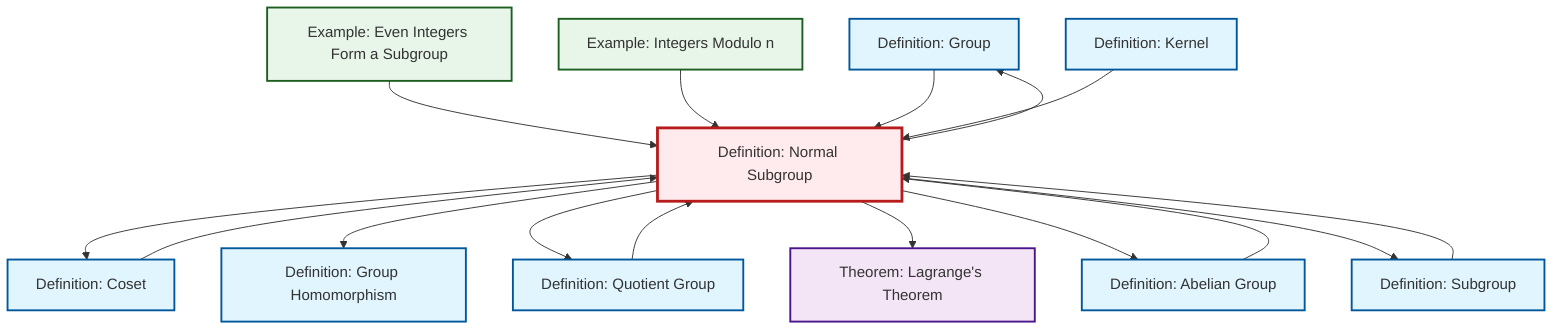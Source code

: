 graph TD
    classDef definition fill:#e1f5fe,stroke:#01579b,stroke-width:2px
    classDef theorem fill:#f3e5f5,stroke:#4a148c,stroke-width:2px
    classDef axiom fill:#fff3e0,stroke:#e65100,stroke-width:2px
    classDef example fill:#e8f5e9,stroke:#1b5e20,stroke-width:2px
    classDef current fill:#ffebee,stroke:#b71c1c,stroke-width:3px
    def-group["Definition: Group"]:::definition
    ex-quotient-integers-mod-n["Example: Integers Modulo n"]:::example
    def-homomorphism["Definition: Group Homomorphism"]:::definition
    def-quotient-group["Definition: Quotient Group"]:::definition
    ex-even-integers-subgroup["Example: Even Integers Form a Subgroup"]:::example
    def-subgroup["Definition: Subgroup"]:::definition
    thm-lagrange["Theorem: Lagrange's Theorem"]:::theorem
    def-normal-subgroup["Definition: Normal Subgroup"]:::definition
    def-abelian-group["Definition: Abelian Group"]:::definition
    def-coset["Definition: Coset"]:::definition
    def-kernel["Definition: Kernel"]:::definition
    ex-even-integers-subgroup --> def-normal-subgroup
    def-normal-subgroup --> def-coset
    ex-quotient-integers-mod-n --> def-normal-subgroup
    def-normal-subgroup --> def-homomorphism
    def-normal-subgroup --> def-quotient-group
    def-abelian-group --> def-normal-subgroup
    def-normal-subgroup --> def-group
    def-normal-subgroup --> thm-lagrange
    def-subgroup --> def-normal-subgroup
    def-normal-subgroup --> def-abelian-group
    def-quotient-group --> def-normal-subgroup
    def-group --> def-normal-subgroup
    def-coset --> def-normal-subgroup
    def-normal-subgroup --> def-subgroup
    def-kernel --> def-normal-subgroup
    class def-normal-subgroup current